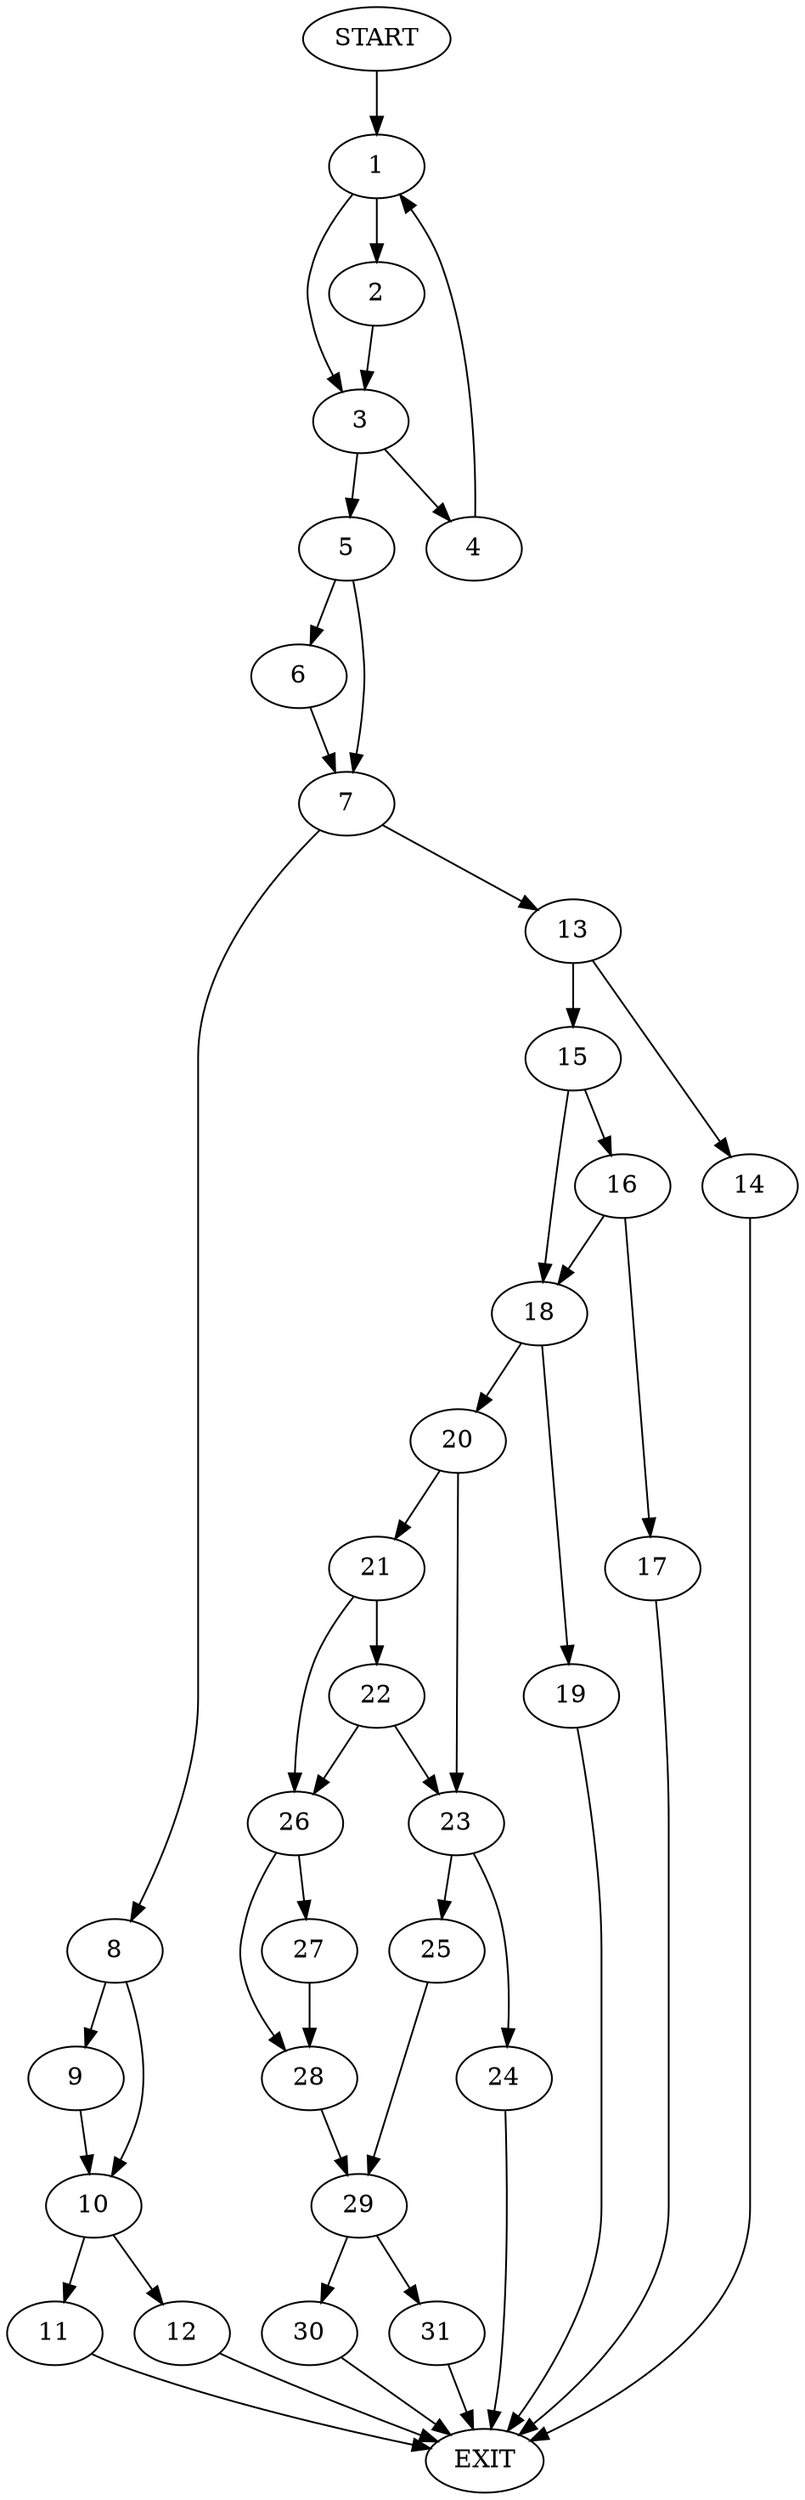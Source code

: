 digraph { 
0 [label="START"];
1;
2;
3;
4;
5;
6;
7;
8;
9;
10;
11;
12;
13;
14;
15;
16;
17;
18;
19;
20;
21;
22;
23;
24;
25;
26;
27;
28;
29;
30;
31;
32[label="EXIT"];
0 -> 1;
1 -> 3;
1 -> 2;
2 -> 3;
3 -> 4;
3 -> 5;
4 -> 1;
5 -> 6;
5 -> 7;
6 -> 7;
7 -> 8;
7 -> 13;
8 -> 9;
8 -> 10;
9 -> 10;
10 -> 11;
10 -> 12;
11 -> 32;
12 -> 32;
13 -> 14;
13 -> 15;
14 -> 32;
15 -> 18;
15 -> 16;
16 -> 18;
16 -> 17;
17 -> 32;
18 -> 20;
18 -> 19;
19 -> 32;
20 -> 23;
20 -> 21;
21 -> 22;
21 -> 26;
22 -> 23;
22 -> 26;
23 -> 24;
23 -> 25;
24 -> 32;
25 -> 29;
26 -> 27;
26 -> 28;
27 -> 28;
28 -> 29;
29 -> 30;
29 -> 31;
30 -> 32;
31 -> 32;
}